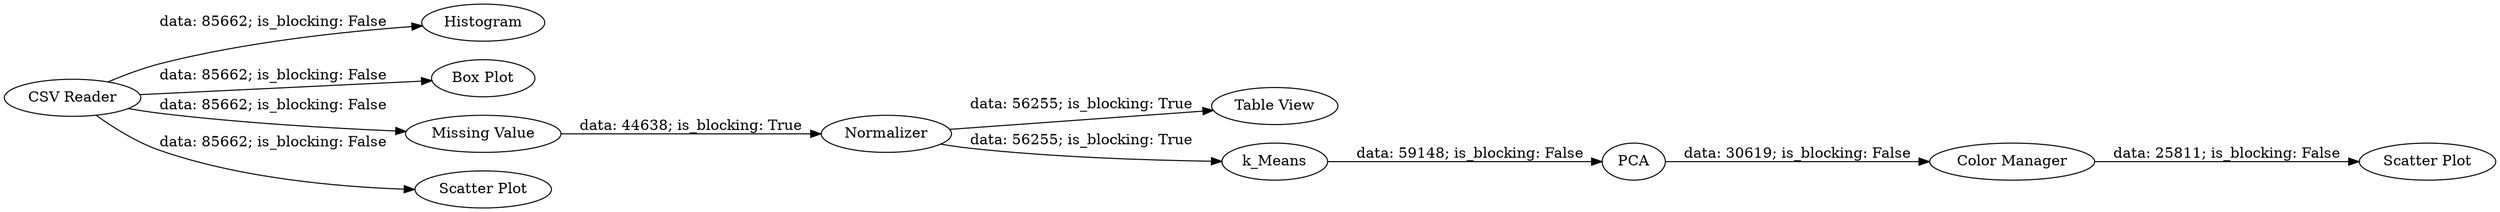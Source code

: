 digraph {
	"1610396270022705289_2" [label=Histogram]
	"1610396270022705289_10" [label="Color Manager"]
	"1610396270022705289_7" [label="Table View"]
	"1610396270022705289_8" [label=k_Means]
	"1610396270022705289_11" [label="Scatter Plot"]
	"1610396270022705289_9" [label=PCA]
	"1610396270022705289_3" [label="Box Plot"]
	"1610396270022705289_6" [label="Missing Value"]
	"1610396270022705289_13" [label="CSV Reader"]
	"1610396270022705289_4" [label="Scatter Plot"]
	"1610396270022705289_5" [label=Normalizer]
	"1610396270022705289_13" -> "1610396270022705289_2" [label="data: 85662; is_blocking: False"]
	"1610396270022705289_13" -> "1610396270022705289_3" [label="data: 85662; is_blocking: False"]
	"1610396270022705289_5" -> "1610396270022705289_7" [label="data: 56255; is_blocking: True"]
	"1610396270022705289_13" -> "1610396270022705289_6" [label="data: 85662; is_blocking: False"]
	"1610396270022705289_9" -> "1610396270022705289_10" [label="data: 30619; is_blocking: False"]
	"1610396270022705289_10" -> "1610396270022705289_11" [label="data: 25811; is_blocking: False"]
	"1610396270022705289_5" -> "1610396270022705289_8" [label="data: 56255; is_blocking: True"]
	"1610396270022705289_8" -> "1610396270022705289_9" [label="data: 59148; is_blocking: False"]
	"1610396270022705289_13" -> "1610396270022705289_4" [label="data: 85662; is_blocking: False"]
	"1610396270022705289_6" -> "1610396270022705289_5" [label="data: 44638; is_blocking: True"]
	rankdir=LR
}

